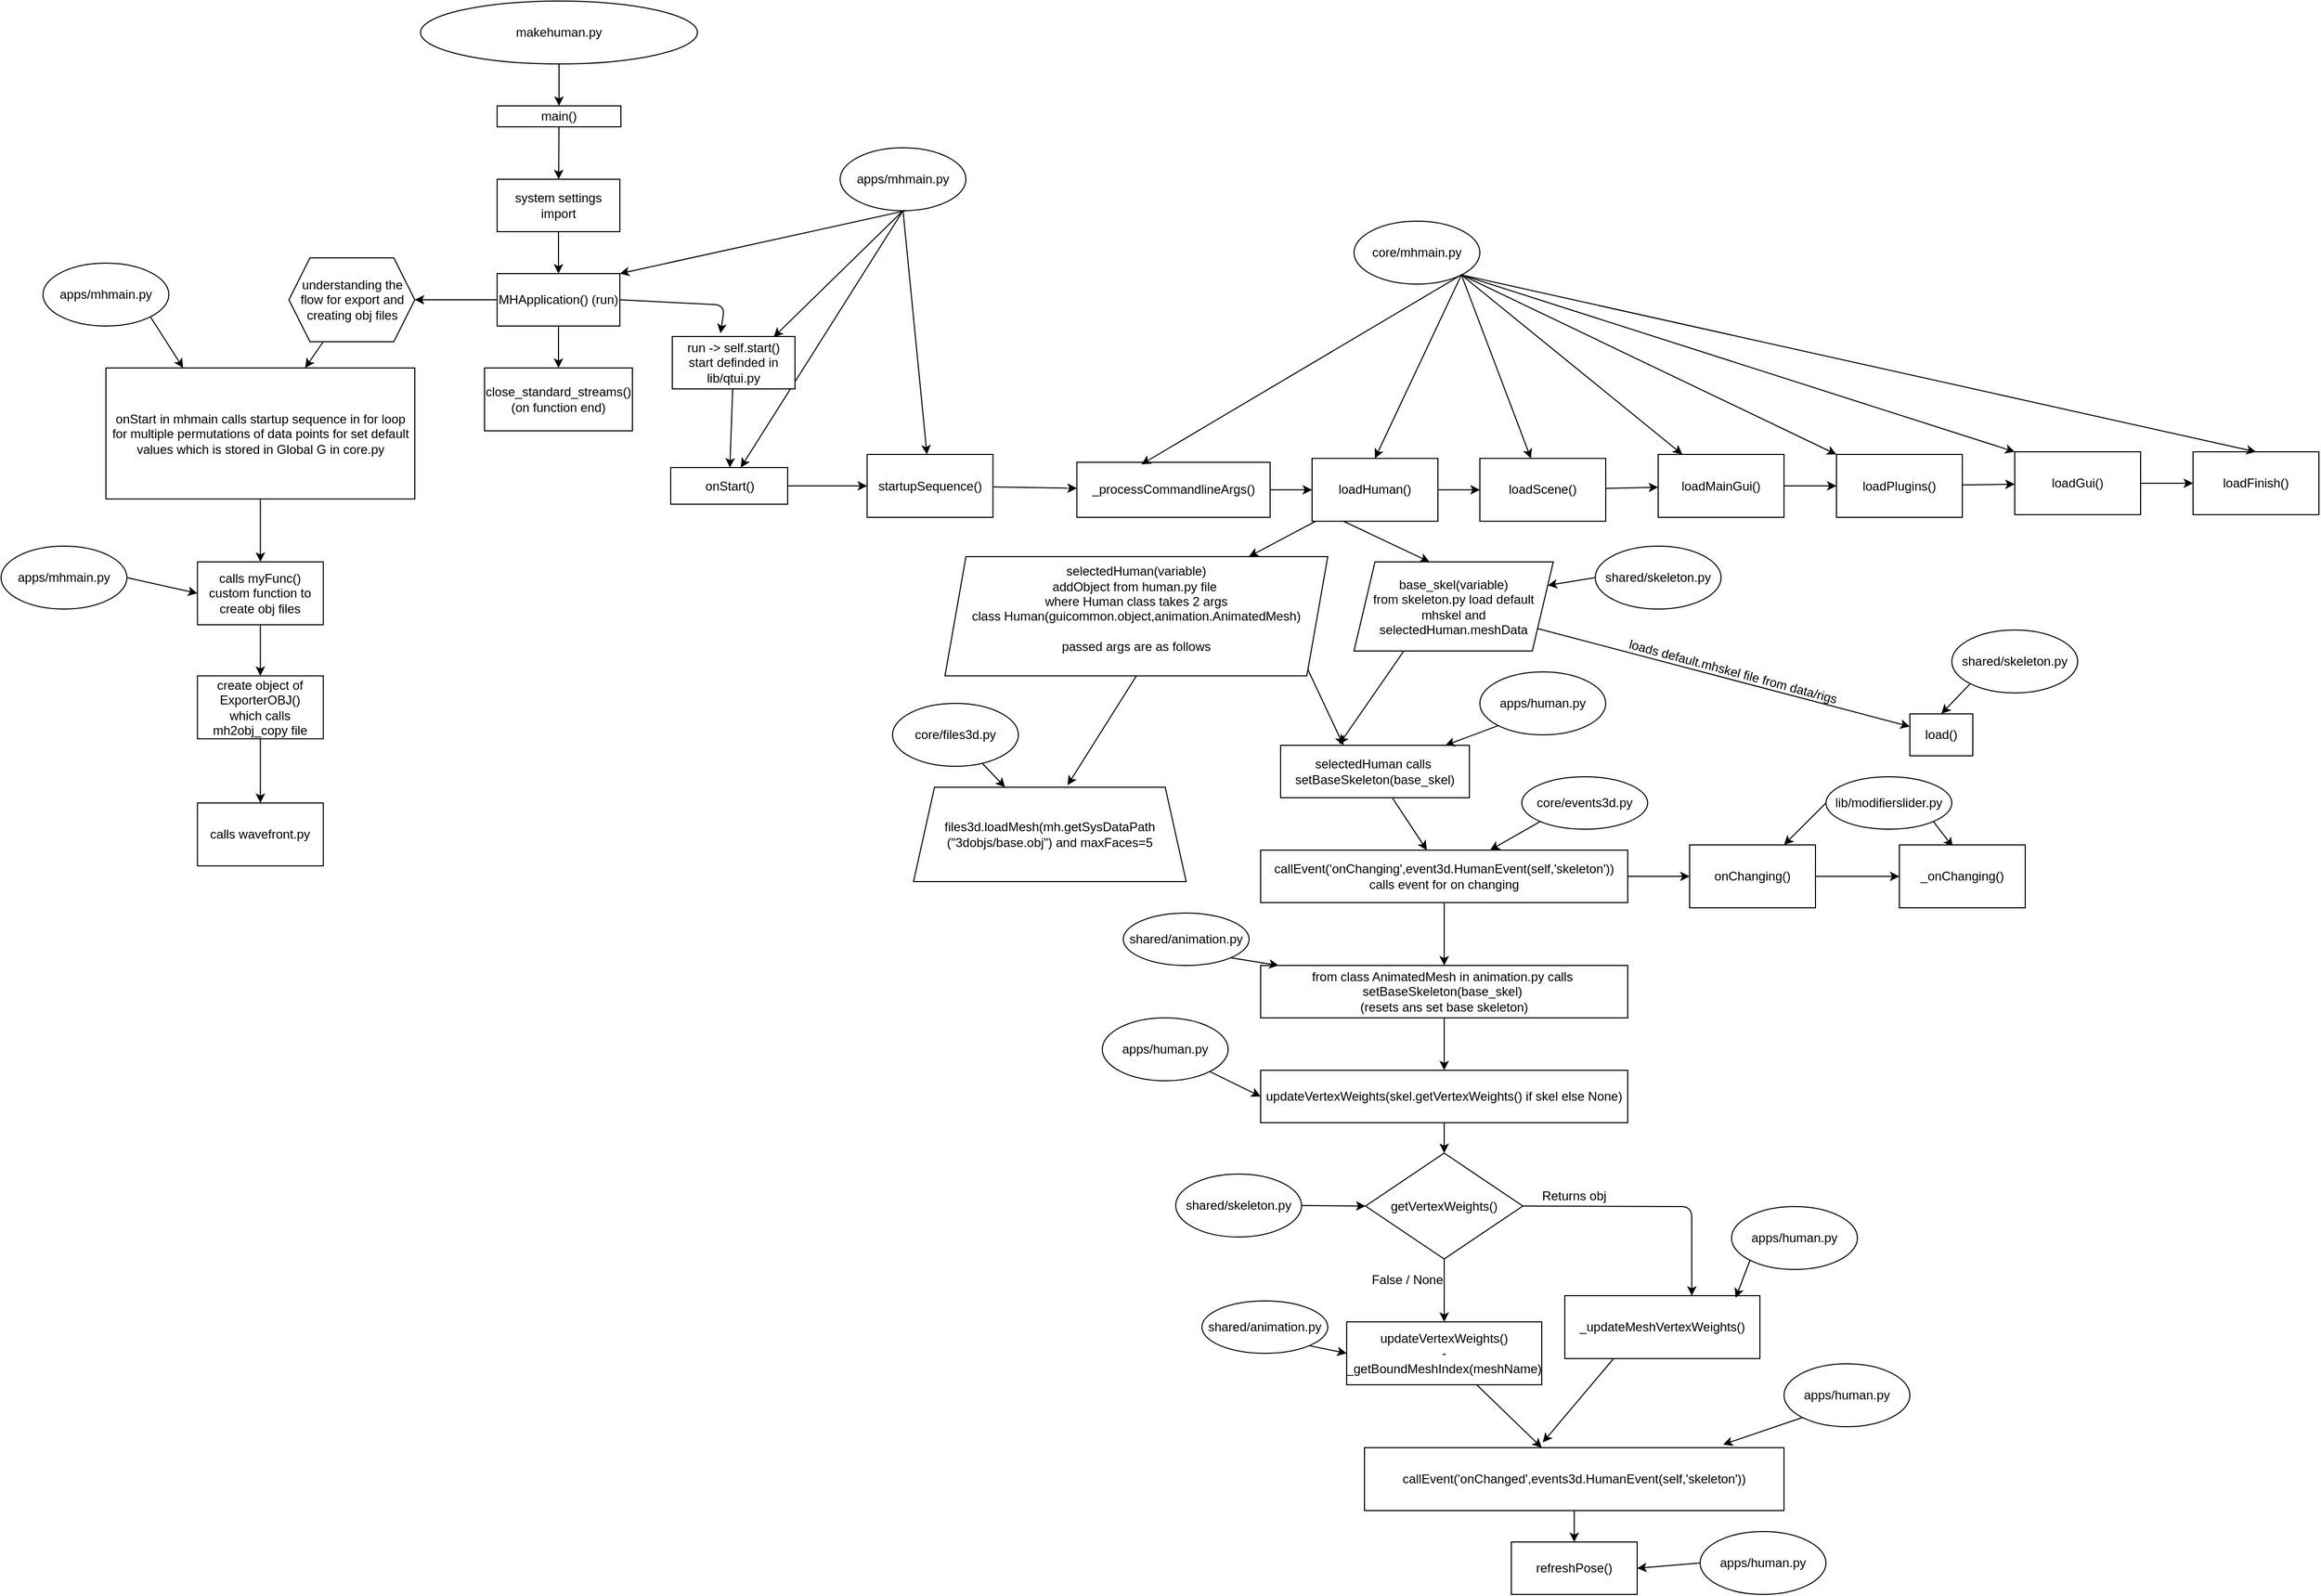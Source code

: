 <mxfile>
    <diagram id="8J25Ow5FoDXJ3yIGQgmH" name="Page-1">
        <mxGraphModel dx="1435" dy="176" grid="1" gridSize="10" guides="1" tooltips="1" connect="1" arrows="1" fold="1" page="1" pageScale="1" pageWidth="827" pageHeight="1169" math="0" shadow="0">
            <root>
                <mxCell id="0"/>
                <mxCell id="1" parent="0"/>
                <mxCell id="13" value="" style="edgeStyle=none;html=1;" parent="1" source="10" target="12" edge="1">
                    <mxGeometry relative="1" as="geometry"/>
                </mxCell>
                <mxCell id="10" value="makehuman.py" style="ellipse;whiteSpace=wrap;html=1;rounded=0;" parent="1" vertex="1">
                    <mxGeometry x="150" y="50" width="264" height="60" as="geometry"/>
                </mxCell>
                <mxCell id="15" value="" style="edgeStyle=none;html=1;" parent="1" source="12" target="14" edge="1">
                    <mxGeometry relative="1" as="geometry"/>
                </mxCell>
                <mxCell id="12" value="main()" style="whiteSpace=wrap;html=1;rounded=0;" parent="1" vertex="1">
                    <mxGeometry x="223" y="150" width="118" height="20" as="geometry"/>
                </mxCell>
                <mxCell id="17" value="" style="edgeStyle=none;html=1;" parent="1" source="14" target="16" edge="1">
                    <mxGeometry relative="1" as="geometry"/>
                </mxCell>
                <mxCell id="14" value="system settings import" style="whiteSpace=wrap;html=1;rounded=0;" parent="1" vertex="1">
                    <mxGeometry x="223" y="220" width="117" height="50" as="geometry"/>
                </mxCell>
                <mxCell id="22" value="" style="edgeStyle=none;html=1;" parent="1" source="16" target="21" edge="1">
                    <mxGeometry relative="1" as="geometry"/>
                </mxCell>
                <mxCell id="23" style="edgeStyle=none;html=1;exitX=1;exitY=0.5;exitDx=0;exitDy=0;entryX=0.393;entryY=-0.06;entryDx=0;entryDy=0;entryPerimeter=0;" parent="1" source="16" target="24" edge="1">
                    <mxGeometry relative="1" as="geometry">
                        <mxPoint x="440" y="400" as="targetPoint"/>
                        <Array as="points">
                            <mxPoint x="440" y="340"/>
                        </Array>
                    </mxGeometry>
                </mxCell>
                <mxCell id="144" value="" style="edgeStyle=none;html=1;" edge="1" parent="1" source="16" target="143">
                    <mxGeometry relative="1" as="geometry"/>
                </mxCell>
                <mxCell id="16" value="MHApplication() (run)" style="whiteSpace=wrap;html=1;rounded=0;" parent="1" vertex="1">
                    <mxGeometry x="223" y="310" width="117" height="50" as="geometry"/>
                </mxCell>
                <mxCell id="20" style="edgeStyle=none;html=1;exitX=1;exitY=1;exitDx=0;exitDy=0;entryX=1;entryY=0;entryDx=0;entryDy=0;" parent="1" source="18" target="16" edge="1">
                    <mxGeometry relative="1" as="geometry"/>
                </mxCell>
                <mxCell id="128" style="edgeStyle=none;html=1;exitX=0.5;exitY=1;exitDx=0;exitDy=0;entryX=0.826;entryY=0.013;entryDx=0;entryDy=0;entryPerimeter=0;" parent="1" source="18" target="24" edge="1">
                    <mxGeometry relative="1" as="geometry"/>
                </mxCell>
                <mxCell id="129" style="edgeStyle=none;html=1;exitX=0.5;exitY=1;exitDx=0;exitDy=0;" parent="1" source="18" target="25" edge="1">
                    <mxGeometry relative="1" as="geometry"/>
                </mxCell>
                <mxCell id="130" style="edgeStyle=none;html=1;exitX=0.5;exitY=1;exitDx=0;exitDy=0;" parent="1" source="18" target="27" edge="1">
                    <mxGeometry relative="1" as="geometry"/>
                </mxCell>
                <mxCell id="18" value="apps/mhmain.py" style="ellipse;whiteSpace=wrap;html=1;rounded=0;" parent="1" vertex="1">
                    <mxGeometry x="550" y="190" width="120" height="60" as="geometry"/>
                </mxCell>
                <mxCell id="21" value="close_standard_streams() (on function end)" style="whiteSpace=wrap;html=1;rounded=0;" parent="1" vertex="1">
                    <mxGeometry x="211" y="400" width="141" height="60" as="geometry"/>
                </mxCell>
                <mxCell id="26" value="" style="edgeStyle=none;html=1;" parent="1" source="24" target="25" edge="1">
                    <mxGeometry relative="1" as="geometry"/>
                </mxCell>
                <mxCell id="24" value="run -&amp;gt; self.start()&lt;br&gt;start definded in lib/qtui.py" style="whiteSpace=wrap;html=1;rounded=0;" parent="1" vertex="1">
                    <mxGeometry x="390" y="370" width="117" height="50" as="geometry"/>
                </mxCell>
                <mxCell id="28" value="" style="edgeStyle=none;html=1;" parent="1" source="25" target="27" edge="1">
                    <mxGeometry relative="1" as="geometry"/>
                </mxCell>
                <mxCell id="25" value="onStart()" style="whiteSpace=wrap;html=1;rounded=0;" parent="1" vertex="1">
                    <mxGeometry x="388.5" y="495" width="111.5" height="35" as="geometry"/>
                </mxCell>
                <mxCell id="30" value="" style="edgeStyle=none;html=1;" parent="1" source="27" target="29" edge="1">
                    <mxGeometry relative="1" as="geometry"/>
                </mxCell>
                <mxCell id="27" value="startupSequence()" style="whiteSpace=wrap;html=1;rounded=0;" parent="1" vertex="1">
                    <mxGeometry x="575.75" y="482.5" width="120" height="60" as="geometry"/>
                </mxCell>
                <mxCell id="32" value="" style="edgeStyle=none;html=1;" parent="1" source="29" target="31" edge="1">
                    <mxGeometry relative="1" as="geometry"/>
                </mxCell>
                <mxCell id="29" value="_processCommandlineArgs()" style="whiteSpace=wrap;html=1;rounded=0;" parent="1" vertex="1">
                    <mxGeometry x="775.75" y="490" width="184.25" height="52.5" as="geometry"/>
                </mxCell>
                <mxCell id="34" value="" style="edgeStyle=none;html=1;" parent="1" source="31" target="33" edge="1">
                    <mxGeometry relative="1" as="geometry"/>
                </mxCell>
                <mxCell id="46" value="" style="edgeStyle=none;html=1;" parent="1" source="31" target="45" edge="1">
                    <mxGeometry relative="1" as="geometry"/>
                </mxCell>
                <mxCell id="61" style="edgeStyle=none;html=1;exitX=0.25;exitY=1;exitDx=0;exitDy=0;entryX=0.379;entryY=0;entryDx=0;entryDy=0;entryPerimeter=0;" parent="1" source="31" target="60" edge="1">
                    <mxGeometry relative="1" as="geometry"/>
                </mxCell>
                <mxCell id="31" value="loadHuman()" style="whiteSpace=wrap;html=1;rounded=0;" parent="1" vertex="1">
                    <mxGeometry x="1000.005" y="486.25" width="120" height="60" as="geometry"/>
                </mxCell>
                <mxCell id="36" value="" style="edgeStyle=none;html=1;" parent="1" source="33" target="35" edge="1">
                    <mxGeometry relative="1" as="geometry"/>
                </mxCell>
                <mxCell id="33" value="loadScene()" style="whiteSpace=wrap;html=1;rounded=0;" parent="1" vertex="1">
                    <mxGeometry x="1160.005" y="486.25" width="120" height="60" as="geometry"/>
                </mxCell>
                <mxCell id="38" value="" style="edgeStyle=none;html=1;" parent="1" source="35" target="37" edge="1">
                    <mxGeometry relative="1" as="geometry"/>
                </mxCell>
                <mxCell id="35" value="loadMainGui()" style="whiteSpace=wrap;html=1;rounded=0;" parent="1" vertex="1">
                    <mxGeometry x="1329.995" y="482.5" width="120" height="60" as="geometry"/>
                </mxCell>
                <mxCell id="40" value="" style="edgeStyle=none;html=1;" parent="1" source="37" target="39" edge="1">
                    <mxGeometry relative="1" as="geometry"/>
                </mxCell>
                <mxCell id="37" value="loadPlugins()" style="whiteSpace=wrap;html=1;rounded=0;" parent="1" vertex="1">
                    <mxGeometry x="1500.005" y="482.5" width="120" height="60" as="geometry"/>
                </mxCell>
                <mxCell id="42" value="" style="edgeStyle=none;html=1;" parent="1" source="39" target="41" edge="1">
                    <mxGeometry relative="1" as="geometry"/>
                </mxCell>
                <mxCell id="39" value="loadGui()" style="whiteSpace=wrap;html=1;rounded=0;" parent="1" vertex="1">
                    <mxGeometry x="1669.995" y="480" width="120" height="60" as="geometry"/>
                </mxCell>
                <mxCell id="41" value="loadFinish()" style="whiteSpace=wrap;html=1;rounded=0;" parent="1" vertex="1">
                    <mxGeometry x="1840.005" y="480" width="120" height="60" as="geometry"/>
                </mxCell>
                <mxCell id="49" style="edgeStyle=none;html=1;exitX=0.5;exitY=1;exitDx=0;exitDy=0;entryX=0.565;entryY=-0.022;entryDx=0;entryDy=0;entryPerimeter=0;" parent="1" source="45" target="58" edge="1">
                    <mxGeometry relative="1" as="geometry">
                        <mxPoint x="755" y="800" as="targetPoint"/>
                    </mxGeometry>
                </mxCell>
                <mxCell id="63" style="edgeStyle=none;html=1;exitX=1;exitY=1;exitDx=0;exitDy=0;entryX=0.333;entryY=0;entryDx=0;entryDy=0;entryPerimeter=0;" parent="1" source="45" target="62" edge="1">
                    <mxGeometry relative="1" as="geometry"/>
                </mxCell>
                <mxCell id="45" value="selectedHuman(variable)&lt;br&gt;addObject from human.py file&amp;nbsp;&lt;br&gt;where Human class takes 2 args&lt;br&gt;class Human(guicommon.object,animation.AnimatedMesh)&lt;br&gt;&lt;br&gt;passed args are as follows&lt;br&gt;&lt;br&gt;" style="shape=parallelogram;perimeter=parallelogramPerimeter;whiteSpace=wrap;html=1;fixedSize=1;rounded=0;" parent="1" vertex="1">
                    <mxGeometry x="650" y="580" width="365" height="113.75" as="geometry"/>
                </mxCell>
                <mxCell id="59" value="" style="edgeStyle=none;html=1;" parent="1" source="53" target="58" edge="1">
                    <mxGeometry relative="1" as="geometry"/>
                </mxCell>
                <mxCell id="53" value="core/files3d.py" style="ellipse;whiteSpace=wrap;html=1;rounded=0;" parent="1" vertex="1">
                    <mxGeometry x="600" y="720" width="120" height="60" as="geometry"/>
                </mxCell>
                <mxCell id="58" value="&lt;span&gt;files3d.loadMesh(mh.getSysDataPath&lt;/span&gt;&lt;br&gt;&lt;span&gt;(&quot;3dobjs/base.obj&quot;) and maxFaces=5&lt;/span&gt;" style="shape=trapezoid;perimeter=trapezoidPerimeter;whiteSpace=wrap;html=1;fixedSize=1;rounded=0;" parent="1" vertex="1">
                    <mxGeometry x="620" y="800" width="260" height="90" as="geometry"/>
                </mxCell>
                <mxCell id="64" style="edgeStyle=none;html=1;exitX=0.25;exitY=1;exitDx=0;exitDy=0;entryX=0.311;entryY=-0.02;entryDx=0;entryDy=0;entryPerimeter=0;" parent="1" source="60" target="62" edge="1">
                    <mxGeometry relative="1" as="geometry">
                        <mxPoint x="1030" y="740" as="targetPoint"/>
                    </mxGeometry>
                </mxCell>
                <mxCell id="119" value="" style="edgeStyle=none;html=1;" parent="1" source="60" target="118" edge="1">
                    <mxGeometry relative="1" as="geometry"/>
                </mxCell>
                <mxCell id="60" value="base_skel(variable)&lt;br&gt;from skeleton.py load default &lt;br&gt;mhskel and selectedHuman.meshData&lt;br&gt;" style="shape=parallelogram;perimeter=parallelogramPerimeter;whiteSpace=wrap;html=1;fixedSize=1;rounded=0;" parent="1" vertex="1">
                    <mxGeometry x="1040" y="585" width="190" height="85" as="geometry"/>
                </mxCell>
                <mxCell id="70" value="" style="edgeStyle=none;html=1;" parent="1" source="62" target="69" edge="1">
                    <mxGeometry relative="1" as="geometry"/>
                </mxCell>
                <mxCell id="62" value="selectedHuman calls&amp;nbsp;&lt;br&gt;setBaseSkeleton(base_skel)" style="whiteSpace=wrap;html=1;rounded=0;" parent="1" vertex="1">
                    <mxGeometry x="970" y="760" width="180.01" height="50" as="geometry"/>
                </mxCell>
                <mxCell id="66" style="edgeStyle=none;html=1;exitX=0;exitY=1;exitDx=0;exitDy=0;" parent="1" source="65" target="62" edge="1">
                    <mxGeometry relative="1" as="geometry"/>
                </mxCell>
                <mxCell id="65" value="apps/human.py" style="ellipse;whiteSpace=wrap;html=1;rounded=0;" parent="1" vertex="1">
                    <mxGeometry x="1160.01" y="690" width="120" height="60" as="geometry"/>
                </mxCell>
                <mxCell id="74" value="" style="edgeStyle=none;html=1;" parent="1" source="69" target="73" edge="1">
                    <mxGeometry relative="1" as="geometry"/>
                </mxCell>
                <mxCell id="135" value="" style="edgeStyle=none;html=1;" parent="1" source="69" target="134" edge="1">
                    <mxGeometry relative="1" as="geometry"/>
                </mxCell>
                <mxCell id="69" value="callEvent('onChanging',event3d.HumanEvent(self,'skeleton'))&lt;br&gt;calls event for on changing" style="whiteSpace=wrap;html=1;rounded=0;" parent="1" vertex="1">
                    <mxGeometry x="951" y="860" width="350" height="50" as="geometry"/>
                </mxCell>
                <mxCell id="72" style="edgeStyle=none;html=1;exitX=0;exitY=1;exitDx=0;exitDy=0;" parent="1" source="71" target="69" edge="1">
                    <mxGeometry relative="1" as="geometry"/>
                </mxCell>
                <mxCell id="71" value="core/events3d.py" style="ellipse;whiteSpace=wrap;html=1;rounded=0;" parent="1" vertex="1">
                    <mxGeometry x="1200" y="790" width="120" height="50" as="geometry"/>
                </mxCell>
                <mxCell id="79" value="" style="edgeStyle=none;html=1;" parent="1" source="73" target="78" edge="1">
                    <mxGeometry relative="1" as="geometry"/>
                </mxCell>
                <mxCell id="73" value="from class AnimatedMesh in animation.py calls&amp;nbsp;&lt;br&gt;setBaseSkeleton(base_skel)&amp;nbsp;&lt;br&gt;(resets ans set base skeleton)" style="whiteSpace=wrap;html=1;rounded=0;" parent="1" vertex="1">
                    <mxGeometry x="951" y="970" width="350" height="50" as="geometry"/>
                </mxCell>
                <mxCell id="76" style="edgeStyle=none;html=1;exitX=1;exitY=1;exitDx=0;exitDy=0;entryX=0.049;entryY=0;entryDx=0;entryDy=0;entryPerimeter=0;" parent="1" source="75" target="73" edge="1">
                    <mxGeometry relative="1" as="geometry"/>
                </mxCell>
                <mxCell id="75" value="shared/animation.py" style="ellipse;whiteSpace=wrap;html=1;rounded=0;" parent="1" vertex="1">
                    <mxGeometry x="820" y="920" width="120" height="50" as="geometry"/>
                </mxCell>
                <mxCell id="91" value="" style="edgeStyle=none;html=1;entryX=0.5;entryY=0;entryDx=0;entryDy=0;" parent="1" source="78" target="96" edge="1">
                    <mxGeometry relative="1" as="geometry">
                        <mxPoint x="1126" y="1169" as="targetPoint"/>
                    </mxGeometry>
                </mxCell>
                <mxCell id="78" value="updateVertexWeights(skel.getVertexWeights() if skel else None)" style="whiteSpace=wrap;html=1;rounded=0;" parent="1" vertex="1">
                    <mxGeometry x="951" y="1070" width="350" height="50" as="geometry"/>
                </mxCell>
                <mxCell id="81" style="edgeStyle=none;html=1;exitX=1;exitY=1;exitDx=0;exitDy=0;entryX=0;entryY=0.5;entryDx=0;entryDy=0;" parent="1" source="80" target="78" edge="1">
                    <mxGeometry relative="1" as="geometry"/>
                </mxCell>
                <mxCell id="80" value="apps/human.py" style="ellipse;whiteSpace=wrap;html=1;rounded=0;" parent="1" vertex="1">
                    <mxGeometry x="800" y="1020" width="120" height="60" as="geometry"/>
                </mxCell>
                <mxCell id="93" style="edgeStyle=none;html=1;exitX=1;exitY=0.5;exitDx=0;exitDy=0;entryX=0;entryY=0.5;entryDx=0;entryDy=0;" parent="1" source="92" target="96" edge="1">
                    <mxGeometry relative="1" as="geometry">
                        <mxPoint x="1053" y="1179" as="targetPoint"/>
                    </mxGeometry>
                </mxCell>
                <mxCell id="92" value="shared/skeleton.py" style="ellipse;whiteSpace=wrap;html=1;rounded=0;" parent="1" vertex="1">
                    <mxGeometry x="870" y="1169" width="120" height="60" as="geometry"/>
                </mxCell>
                <mxCell id="95" style="edgeStyle=none;html=1;exitX=0;exitY=0.5;exitDx=0;exitDy=0;entryX=1;entryY=0.25;entryDx=0;entryDy=0;" parent="1" source="94" target="60" edge="1">
                    <mxGeometry relative="1" as="geometry"/>
                </mxCell>
                <mxCell id="94" value="shared/skeleton.py" style="ellipse;whiteSpace=wrap;html=1;rounded=0;" parent="1" vertex="1">
                    <mxGeometry x="1270" y="570" width="120" height="60" as="geometry"/>
                </mxCell>
                <mxCell id="98" style="edgeStyle=none;html=1;exitX=1;exitY=0.5;exitDx=0;exitDy=0;entryX=0.651;entryY=0;entryDx=0;entryDy=0;entryPerimeter=0;" parent="1" source="96" target="105" edge="1">
                    <mxGeometry relative="1" as="geometry">
                        <mxPoint x="1280" y="1280" as="targetPoint"/>
                        <Array as="points">
                            <mxPoint x="1362" y="1200"/>
                        </Array>
                    </mxGeometry>
                </mxCell>
                <mxCell id="100" value="" style="edgeStyle=none;html=1;" parent="1" source="96" target="99" edge="1">
                    <mxGeometry relative="1" as="geometry"/>
                </mxCell>
                <mxCell id="96" value="getVertexWeights()" style="rhombus;whiteSpace=wrap;html=1;rounded=0;" parent="1" vertex="1">
                    <mxGeometry x="1051" y="1149" width="150" height="101" as="geometry"/>
                </mxCell>
                <mxCell id="109" value="" style="edgeStyle=none;html=1;" parent="1" source="99" target="108" edge="1">
                    <mxGeometry relative="1" as="geometry"/>
                </mxCell>
                <mxCell id="99" value="updateVertexWeights()&lt;br&gt;-&lt;br&gt;_getBoundMeshIndex(meshName)" style="whiteSpace=wrap;html=1;rounded=0;" parent="1" vertex="1">
                    <mxGeometry x="1033" y="1310" width="186" height="60" as="geometry"/>
                </mxCell>
                <UserObject label="False / None" placeholders="1" name="Variable" id="101">
                    <mxCell style="text;html=1;strokeColor=none;fillColor=none;align=center;verticalAlign=middle;whiteSpace=wrap;overflow=hidden;" parent="1" vertex="1">
                        <mxGeometry x="1051" y="1260" width="80" height="20" as="geometry"/>
                    </mxCell>
                </UserObject>
                <UserObject label="Returns obj" placeholders="1" name="Variable" id="102">
                    <mxCell style="text;html=1;strokeColor=none;fillColor=none;align=center;verticalAlign=middle;whiteSpace=wrap;overflow=hidden;" parent="1" vertex="1">
                        <mxGeometry x="1210" y="1180" width="80" height="20" as="geometry"/>
                    </mxCell>
                </UserObject>
                <mxCell id="104" style="edgeStyle=none;html=1;exitX=1;exitY=1;exitDx=0;exitDy=0;entryX=0;entryY=0.5;entryDx=0;entryDy=0;" parent="1" source="103" target="99" edge="1">
                    <mxGeometry relative="1" as="geometry"/>
                </mxCell>
                <mxCell id="103" value="shared/animation.py" style="ellipse;whiteSpace=wrap;html=1;rounded=0;" parent="1" vertex="1">
                    <mxGeometry x="895" y="1290" width="120" height="50" as="geometry"/>
                </mxCell>
                <mxCell id="110" style="edgeStyle=none;html=1;exitX=0.25;exitY=1;exitDx=0;exitDy=0;entryX=0.425;entryY=-0.083;entryDx=0;entryDy=0;entryPerimeter=0;" parent="1" source="105" target="108" edge="1">
                    <mxGeometry relative="1" as="geometry"/>
                </mxCell>
                <mxCell id="105" value="_updateMeshVertexWeights()" style="whiteSpace=wrap;html=1;rounded=0;" parent="1" vertex="1">
                    <mxGeometry x="1241" y="1285" width="186" height="60" as="geometry"/>
                </mxCell>
                <mxCell id="107" style="edgeStyle=none;html=1;exitX=0;exitY=1;exitDx=0;exitDy=0;entryX=0.876;entryY=0.033;entryDx=0;entryDy=0;entryPerimeter=0;" parent="1" source="106" target="105" edge="1">
                    <mxGeometry relative="1" as="geometry"/>
                </mxCell>
                <mxCell id="106" value="apps/human.py" style="ellipse;whiteSpace=wrap;html=1;rounded=0;" parent="1" vertex="1">
                    <mxGeometry x="1400" y="1200" width="120" height="60" as="geometry"/>
                </mxCell>
                <mxCell id="112" value="" style="edgeStyle=none;html=1;" parent="1" source="108" target="111" edge="1">
                    <mxGeometry relative="1" as="geometry"/>
                </mxCell>
                <mxCell id="108" value="callEvent('onChanged',events3d.HumanEvent(self,'skeleton'))" style="whiteSpace=wrap;html=1;rounded=0;" parent="1" vertex="1">
                    <mxGeometry x="1050" y="1430" width="400" height="60" as="geometry"/>
                </mxCell>
                <mxCell id="111" value="refreshPose()" style="whiteSpace=wrap;html=1;rounded=0;" parent="1" vertex="1">
                    <mxGeometry x="1190" y="1520" width="120" height="50" as="geometry"/>
                </mxCell>
                <mxCell id="114" style="edgeStyle=none;html=1;exitX=0;exitY=1;exitDx=0;exitDy=0;entryX=0.855;entryY=-0.05;entryDx=0;entryDy=0;entryPerimeter=0;" parent="1" source="113" target="108" edge="1">
                    <mxGeometry relative="1" as="geometry"/>
                </mxCell>
                <mxCell id="113" value="apps/human.py" style="ellipse;whiteSpace=wrap;html=1;rounded=0;" parent="1" vertex="1">
                    <mxGeometry x="1450" y="1350" width="120" height="60" as="geometry"/>
                </mxCell>
                <mxCell id="116" style="edgeStyle=none;html=1;exitX=0;exitY=0.5;exitDx=0;exitDy=0;entryX=1;entryY=0.5;entryDx=0;entryDy=0;" parent="1" source="115" target="111" edge="1">
                    <mxGeometry relative="1" as="geometry"/>
                </mxCell>
                <mxCell id="115" value="apps/human.py" style="ellipse;whiteSpace=wrap;html=1;rounded=0;" parent="1" vertex="1">
                    <mxGeometry x="1370" y="1510" width="120" height="60" as="geometry"/>
                </mxCell>
                <mxCell id="118" value="load()" style="whiteSpace=wrap;html=1;rounded=0;" parent="1" vertex="1">
                    <mxGeometry x="1570" y="730" width="60" height="40" as="geometry"/>
                </mxCell>
                <mxCell id="121" style="edgeStyle=none;html=1;exitX=1;exitY=1;exitDx=0;exitDy=0;entryX=0.5;entryY=0;entryDx=0;entryDy=0;" parent="1" source="120" target="41" edge="1">
                    <mxGeometry relative="1" as="geometry"/>
                </mxCell>
                <mxCell id="122" style="edgeStyle=none;html=1;exitX=1;exitY=1;exitDx=0;exitDy=0;entryX=0;entryY=0;entryDx=0;entryDy=0;" parent="1" source="120" target="39" edge="1">
                    <mxGeometry relative="1" as="geometry"/>
                </mxCell>
                <mxCell id="123" style="edgeStyle=none;html=1;exitX=1;exitY=1;exitDx=0;exitDy=0;entryX=0;entryY=0;entryDx=0;entryDy=0;" parent="1" source="120" target="37" edge="1">
                    <mxGeometry relative="1" as="geometry"/>
                </mxCell>
                <mxCell id="124" style="edgeStyle=none;html=1;exitX=1;exitY=1;exitDx=0;exitDy=0;" parent="1" source="120" target="35" edge="1">
                    <mxGeometry relative="1" as="geometry"/>
                </mxCell>
                <mxCell id="125" style="edgeStyle=none;html=1;exitX=1;exitY=1;exitDx=0;exitDy=0;" parent="1" source="120" target="33" edge="1">
                    <mxGeometry relative="1" as="geometry"/>
                </mxCell>
                <mxCell id="126" style="edgeStyle=none;html=1;exitX=1;exitY=1;exitDx=0;exitDy=0;entryX=0.5;entryY=0;entryDx=0;entryDy=0;" parent="1" source="120" target="31" edge="1">
                    <mxGeometry relative="1" as="geometry"/>
                </mxCell>
                <mxCell id="127" style="edgeStyle=none;html=1;exitX=1;exitY=1;exitDx=0;exitDy=0;entryX=0.334;entryY=0.038;entryDx=0;entryDy=0;entryPerimeter=0;" parent="1" source="120" target="29" edge="1">
                    <mxGeometry relative="1" as="geometry"/>
                </mxCell>
                <mxCell id="120" value="core/mhmain.py" style="ellipse;whiteSpace=wrap;html=1;rounded=0;" parent="1" vertex="1">
                    <mxGeometry x="1040.01" y="260" width="120" height="60" as="geometry"/>
                </mxCell>
                <UserObject label="loads default.mhskel file from data/rigs" placeholders="1" name="Variable" id="131">
                    <mxCell style="text;html=1;strokeColor=none;fillColor=none;align=center;verticalAlign=middle;whiteSpace=wrap;overflow=hidden;rotation=15;" parent="1" vertex="1">
                        <mxGeometry x="1260" y="680" width="283" height="20" as="geometry"/>
                    </mxCell>
                </UserObject>
                <mxCell id="133" style="edgeStyle=none;html=1;exitX=0;exitY=1;exitDx=0;exitDy=0;entryX=0.5;entryY=0;entryDx=0;entryDy=0;" parent="1" source="132" target="118" edge="1">
                    <mxGeometry relative="1" as="geometry"/>
                </mxCell>
                <mxCell id="132" value="shared/skeleton.py" style="ellipse;whiteSpace=wrap;html=1;rounded=0;" parent="1" vertex="1">
                    <mxGeometry x="1610" y="650" width="120" height="60" as="geometry"/>
                </mxCell>
                <mxCell id="139" value="" style="edgeStyle=none;html=1;" parent="1" source="134" target="138" edge="1">
                    <mxGeometry relative="1" as="geometry"/>
                </mxCell>
                <mxCell id="134" value="onChanging()" style="whiteSpace=wrap;html=1;rounded=0;" parent="1" vertex="1">
                    <mxGeometry x="1360" y="855" width="120" height="60" as="geometry"/>
                </mxCell>
                <mxCell id="137" style="edgeStyle=none;html=1;exitX=0;exitY=0.5;exitDx=0;exitDy=0;" parent="1" source="136" target="134" edge="1">
                    <mxGeometry relative="1" as="geometry"/>
                </mxCell>
                <mxCell id="140" style="edgeStyle=none;html=1;exitX=1;exitY=1;exitDx=0;exitDy=0;entryX=0.425;entryY=0.033;entryDx=0;entryDy=0;entryPerimeter=0;" parent="1" source="136" target="138" edge="1">
                    <mxGeometry relative="1" as="geometry">
                        <mxPoint x="1610" y="850" as="targetPoint"/>
                    </mxGeometry>
                </mxCell>
                <mxCell id="136" value="lib/modifierslider.py" style="ellipse;whiteSpace=wrap;html=1;rounded=0;" parent="1" vertex="1">
                    <mxGeometry x="1490" y="790" width="120" height="50" as="geometry"/>
                </mxCell>
                <mxCell id="138" value="_onChanging()" style="whiteSpace=wrap;html=1;rounded=0;" parent="1" vertex="1">
                    <mxGeometry x="1560" y="855" width="120" height="60" as="geometry"/>
                </mxCell>
                <mxCell id="146" value="" style="edgeStyle=none;html=1;" edge="1" parent="1" source="143" target="145">
                    <mxGeometry relative="1" as="geometry"/>
                </mxCell>
                <mxCell id="143" value="understanding the flow for export and creating obj files" style="shape=hexagon;perimeter=hexagonPerimeter2;whiteSpace=wrap;html=1;fixedSize=1;rounded=0;" vertex="1" parent="1">
                    <mxGeometry x="24.5" y="295" width="120" height="80" as="geometry"/>
                </mxCell>
                <mxCell id="150" value="" style="edgeStyle=none;html=1;" edge="1" parent="1" source="145" target="149">
                    <mxGeometry relative="1" as="geometry"/>
                </mxCell>
                <mxCell id="145" value="onStart in mhmain calls startup sequence in for loop for multiple permutations of data points for set default values which is stored in Global G in core.py" style="whiteSpace=wrap;html=1;rounded=0;" vertex="1" parent="1">
                    <mxGeometry x="-150" y="400" width="294.5" height="125" as="geometry"/>
                </mxCell>
                <mxCell id="148" style="edgeStyle=none;html=1;exitX=1;exitY=1;exitDx=0;exitDy=0;entryX=0.25;entryY=0;entryDx=0;entryDy=0;" edge="1" parent="1" source="147" target="145">
                    <mxGeometry relative="1" as="geometry"/>
                </mxCell>
                <mxCell id="147" value="apps/mhmain.py" style="ellipse;whiteSpace=wrap;html=1;rounded=0;" vertex="1" parent="1">
                    <mxGeometry x="-210" y="300" width="120" height="60" as="geometry"/>
                </mxCell>
                <mxCell id="152" value="" style="edgeStyle=none;html=1;" edge="1" parent="1" source="149" target="151">
                    <mxGeometry relative="1" as="geometry"/>
                </mxCell>
                <mxCell id="149" value="calls myFunc()&lt;br&gt;custom function to create obj files" style="whiteSpace=wrap;html=1;rounded=0;" vertex="1" parent="1">
                    <mxGeometry x="-62.75" y="585" width="120" height="60" as="geometry"/>
                </mxCell>
                <mxCell id="156" value="" style="edgeStyle=none;html=1;" edge="1" parent="1" source="151" target="155">
                    <mxGeometry relative="1" as="geometry"/>
                </mxCell>
                <mxCell id="151" value="create object of ExporterOBJ()&lt;br&gt;which calls mh2obj_copy file" style="whiteSpace=wrap;html=1;rounded=0;" vertex="1" parent="1">
                    <mxGeometry x="-62.75" y="693.75" width="120" height="60" as="geometry"/>
                </mxCell>
                <mxCell id="154" style="edgeStyle=none;html=1;exitX=1;exitY=0.5;exitDx=0;exitDy=0;entryX=0;entryY=0.5;entryDx=0;entryDy=0;" edge="1" parent="1" source="153" target="149">
                    <mxGeometry relative="1" as="geometry"/>
                </mxCell>
                <mxCell id="153" value="apps/mhmain.py" style="ellipse;whiteSpace=wrap;html=1;rounded=0;" vertex="1" parent="1">
                    <mxGeometry x="-250" y="570" width="120" height="60" as="geometry"/>
                </mxCell>
                <mxCell id="155" value="calls wavefront.py" style="whiteSpace=wrap;html=1;rounded=0;" vertex="1" parent="1">
                    <mxGeometry x="-62.75" y="815" width="120" height="60" as="geometry"/>
                </mxCell>
            </root>
        </mxGraphModel>
    </diagram>
</mxfile>
